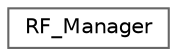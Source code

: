 digraph "Graphical Class Hierarchy"
{
 // LATEX_PDF_SIZE
  bgcolor="transparent";
  edge [fontname=Helvetica,fontsize=10,labelfontname=Helvetica,labelfontsize=10];
  node [fontname=Helvetica,fontsize=10,shape=box,height=0.2,width=0.4];
  rankdir="LR";
  Node0 [id="Node000000",label="RF_Manager",height=0.2,width=0.4,color="grey40", fillcolor="white", style="filled",URL="$class_r_f___manager.html",tooltip=" "];
}

